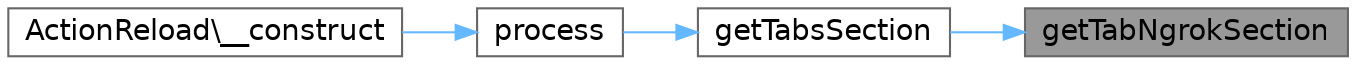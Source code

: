 digraph "getTabNgrokSection"
{
 // LATEX_PDF_SIZE
  bgcolor="transparent";
  edge [fontname=Helvetica,fontsize=14,labelfontname=Helvetica,labelfontsize=14];
  node [fontname=Helvetica,fontsize=14,shape=box,height=0.2,width=0.4];
  rankdir="RL";
  Node1 [id="Node000001",label="getTabNgrokSection",height=0.2,width=0.4,color="gray40", fillcolor="grey60", style="filled", fontcolor="black",tooltip=" "];
  Node1 -> Node2 [id="edge1_Node000001_Node000002",dir="back",color="steelblue1",style="solid",tooltip=" "];
  Node2 [id="Node000002",label="getTabsSection",height=0.2,width=0.4,color="grey40", fillcolor="white", style="filled",URL="$d6/d32/classTplConsoleZ.html#af83bd04582ee0169e39d1171d4fce99b",tooltip=" "];
  Node2 -> Node3 [id="edge2_Node000002_Node000003",dir="back",color="steelblue1",style="solid",tooltip=" "];
  Node3 [id="Node000003",label="process",height=0.2,width=0.4,color="grey40", fillcolor="white", style="filled",URL="$d6/d32/classTplConsoleZ.html#a5b3838bb1c8bd255aa6f2d5fc48f38d5",tooltip=" "];
  Node3 -> Node4 [id="edge3_Node000003_Node000004",dir="back",color="steelblue1",style="solid",tooltip=" "];
  Node4 [id="Node000004",label="ActionReload\\__construct",height=0.2,width=0.4,color="grey40", fillcolor="white", style="filled",URL="$dd/dea/classActionReload.html#a57b60b4976a2c5d1e40f2d11aa72aa7d",tooltip=" "];
}
